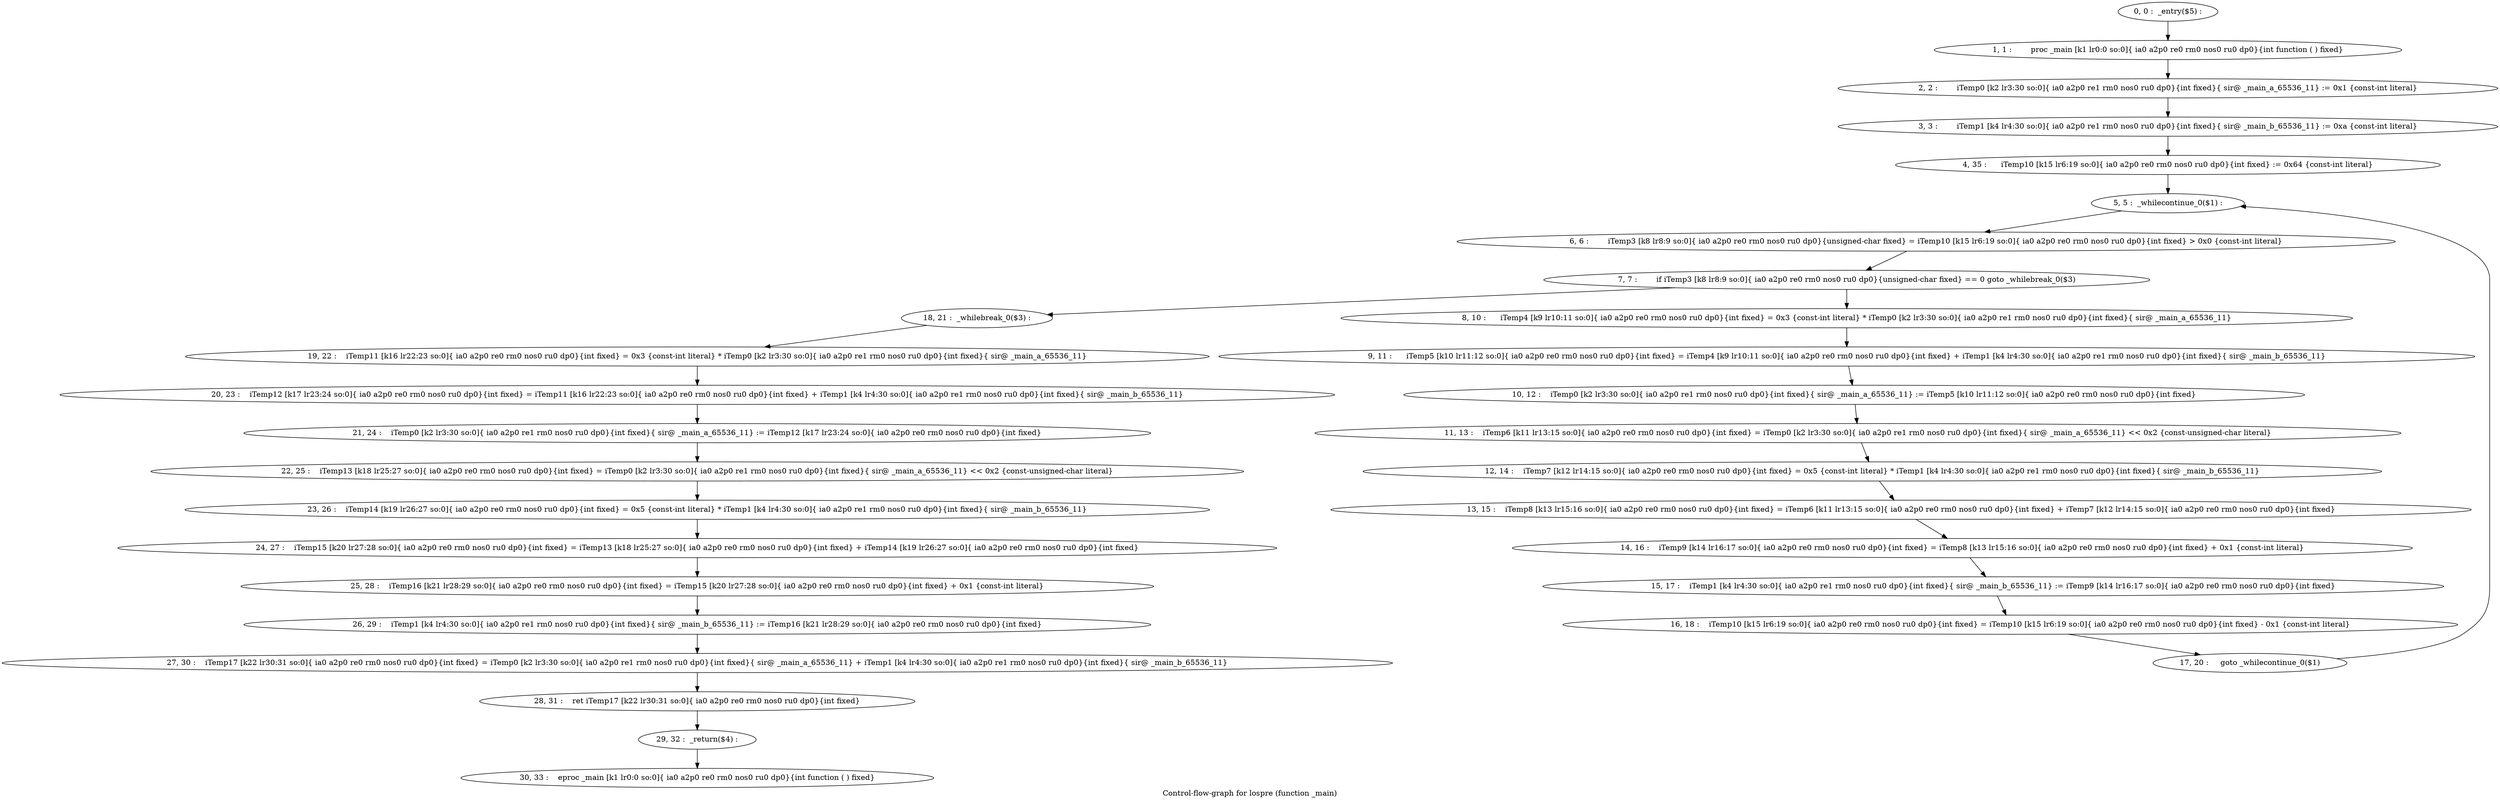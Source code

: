 digraph G {
graph [label="Control-flow-graph for lospre (function _main)"]
0[label="0, 0 :  _entry($5) :"];
1[label="1, 1 : 	proc _main [k1 lr0:0 so:0]{ ia0 a2p0 re0 rm0 nos0 ru0 dp0}{int function ( ) fixed}"];
2[label="2, 2 : 	iTemp0 [k2 lr3:30 so:0]{ ia0 a2p0 re1 rm0 nos0 ru0 dp0}{int fixed}{ sir@ _main_a_65536_11} := 0x1 {const-int literal}"];
3[label="3, 3 : 	iTemp1 [k4 lr4:30 so:0]{ ia0 a2p0 re1 rm0 nos0 ru0 dp0}{int fixed}{ sir@ _main_b_65536_11} := 0xa {const-int literal}"];
4[label="4, 35 : 	iTemp10 [k15 lr6:19 so:0]{ ia0 a2p0 re0 rm0 nos0 ru0 dp0}{int fixed} := 0x64 {const-int literal}"];
5[label="5, 5 :  _whilecontinue_0($1) :"];
6[label="6, 6 : 	iTemp3 [k8 lr8:9 so:0]{ ia0 a2p0 re0 rm0 nos0 ru0 dp0}{unsigned-char fixed} = iTemp10 [k15 lr6:19 so:0]{ ia0 a2p0 re0 rm0 nos0 ru0 dp0}{int fixed} > 0x0 {const-int literal}"];
7[label="7, 7 : 	if iTemp3 [k8 lr8:9 so:0]{ ia0 a2p0 re0 rm0 nos0 ru0 dp0}{unsigned-char fixed} == 0 goto _whilebreak_0($3)"];
8[label="8, 10 : 	iTemp4 [k9 lr10:11 so:0]{ ia0 a2p0 re0 rm0 nos0 ru0 dp0}{int fixed} = 0x3 {const-int literal} * iTemp0 [k2 lr3:30 so:0]{ ia0 a2p0 re1 rm0 nos0 ru0 dp0}{int fixed}{ sir@ _main_a_65536_11}"];
9[label="9, 11 : 	iTemp5 [k10 lr11:12 so:0]{ ia0 a2p0 re0 rm0 nos0 ru0 dp0}{int fixed} = iTemp4 [k9 lr10:11 so:0]{ ia0 a2p0 re0 rm0 nos0 ru0 dp0}{int fixed} + iTemp1 [k4 lr4:30 so:0]{ ia0 a2p0 re1 rm0 nos0 ru0 dp0}{int fixed}{ sir@ _main_b_65536_11}"];
10[label="10, 12 : 	iTemp0 [k2 lr3:30 so:0]{ ia0 a2p0 re1 rm0 nos0 ru0 dp0}{int fixed}{ sir@ _main_a_65536_11} := iTemp5 [k10 lr11:12 so:0]{ ia0 a2p0 re0 rm0 nos0 ru0 dp0}{int fixed}"];
11[label="11, 13 : 	iTemp6 [k11 lr13:15 so:0]{ ia0 a2p0 re0 rm0 nos0 ru0 dp0}{int fixed} = iTemp0 [k2 lr3:30 so:0]{ ia0 a2p0 re1 rm0 nos0 ru0 dp0}{int fixed}{ sir@ _main_a_65536_11} << 0x2 {const-unsigned-char literal}"];
12[label="12, 14 : 	iTemp7 [k12 lr14:15 so:0]{ ia0 a2p0 re0 rm0 nos0 ru0 dp0}{int fixed} = 0x5 {const-int literal} * iTemp1 [k4 lr4:30 so:0]{ ia0 a2p0 re1 rm0 nos0 ru0 dp0}{int fixed}{ sir@ _main_b_65536_11}"];
13[label="13, 15 : 	iTemp8 [k13 lr15:16 so:0]{ ia0 a2p0 re0 rm0 nos0 ru0 dp0}{int fixed} = iTemp6 [k11 lr13:15 so:0]{ ia0 a2p0 re0 rm0 nos0 ru0 dp0}{int fixed} + iTemp7 [k12 lr14:15 so:0]{ ia0 a2p0 re0 rm0 nos0 ru0 dp0}{int fixed}"];
14[label="14, 16 : 	iTemp9 [k14 lr16:17 so:0]{ ia0 a2p0 re0 rm0 nos0 ru0 dp0}{int fixed} = iTemp8 [k13 lr15:16 so:0]{ ia0 a2p0 re0 rm0 nos0 ru0 dp0}{int fixed} + 0x1 {const-int literal}"];
15[label="15, 17 : 	iTemp1 [k4 lr4:30 so:0]{ ia0 a2p0 re1 rm0 nos0 ru0 dp0}{int fixed}{ sir@ _main_b_65536_11} := iTemp9 [k14 lr16:17 so:0]{ ia0 a2p0 re0 rm0 nos0 ru0 dp0}{int fixed}"];
16[label="16, 18 : 	iTemp10 [k15 lr6:19 so:0]{ ia0 a2p0 re0 rm0 nos0 ru0 dp0}{int fixed} = iTemp10 [k15 lr6:19 so:0]{ ia0 a2p0 re0 rm0 nos0 ru0 dp0}{int fixed} - 0x1 {const-int literal}"];
17[label="17, 20 : 	 goto _whilecontinue_0($1)"];
18[label="18, 21 :  _whilebreak_0($3) :"];
19[label="19, 22 : 	iTemp11 [k16 lr22:23 so:0]{ ia0 a2p0 re0 rm0 nos0 ru0 dp0}{int fixed} = 0x3 {const-int literal} * iTemp0 [k2 lr3:30 so:0]{ ia0 a2p0 re1 rm0 nos0 ru0 dp0}{int fixed}{ sir@ _main_a_65536_11}"];
20[label="20, 23 : 	iTemp12 [k17 lr23:24 so:0]{ ia0 a2p0 re0 rm0 nos0 ru0 dp0}{int fixed} = iTemp11 [k16 lr22:23 so:0]{ ia0 a2p0 re0 rm0 nos0 ru0 dp0}{int fixed} + iTemp1 [k4 lr4:30 so:0]{ ia0 a2p0 re1 rm0 nos0 ru0 dp0}{int fixed}{ sir@ _main_b_65536_11}"];
21[label="21, 24 : 	iTemp0 [k2 lr3:30 so:0]{ ia0 a2p0 re1 rm0 nos0 ru0 dp0}{int fixed}{ sir@ _main_a_65536_11} := iTemp12 [k17 lr23:24 so:0]{ ia0 a2p0 re0 rm0 nos0 ru0 dp0}{int fixed}"];
22[label="22, 25 : 	iTemp13 [k18 lr25:27 so:0]{ ia0 a2p0 re0 rm0 nos0 ru0 dp0}{int fixed} = iTemp0 [k2 lr3:30 so:0]{ ia0 a2p0 re1 rm0 nos0 ru0 dp0}{int fixed}{ sir@ _main_a_65536_11} << 0x2 {const-unsigned-char literal}"];
23[label="23, 26 : 	iTemp14 [k19 lr26:27 so:0]{ ia0 a2p0 re0 rm0 nos0 ru0 dp0}{int fixed} = 0x5 {const-int literal} * iTemp1 [k4 lr4:30 so:0]{ ia0 a2p0 re1 rm0 nos0 ru0 dp0}{int fixed}{ sir@ _main_b_65536_11}"];
24[label="24, 27 : 	iTemp15 [k20 lr27:28 so:0]{ ia0 a2p0 re0 rm0 nos0 ru0 dp0}{int fixed} = iTemp13 [k18 lr25:27 so:0]{ ia0 a2p0 re0 rm0 nos0 ru0 dp0}{int fixed} + iTemp14 [k19 lr26:27 so:0]{ ia0 a2p0 re0 rm0 nos0 ru0 dp0}{int fixed}"];
25[label="25, 28 : 	iTemp16 [k21 lr28:29 so:0]{ ia0 a2p0 re0 rm0 nos0 ru0 dp0}{int fixed} = iTemp15 [k20 lr27:28 so:0]{ ia0 a2p0 re0 rm0 nos0 ru0 dp0}{int fixed} + 0x1 {const-int literal}"];
26[label="26, 29 : 	iTemp1 [k4 lr4:30 so:0]{ ia0 a2p0 re1 rm0 nos0 ru0 dp0}{int fixed}{ sir@ _main_b_65536_11} := iTemp16 [k21 lr28:29 so:0]{ ia0 a2p0 re0 rm0 nos0 ru0 dp0}{int fixed}"];
27[label="27, 30 : 	iTemp17 [k22 lr30:31 so:0]{ ia0 a2p0 re0 rm0 nos0 ru0 dp0}{int fixed} = iTemp0 [k2 lr3:30 so:0]{ ia0 a2p0 re1 rm0 nos0 ru0 dp0}{int fixed}{ sir@ _main_a_65536_11} + iTemp1 [k4 lr4:30 so:0]{ ia0 a2p0 re1 rm0 nos0 ru0 dp0}{int fixed}{ sir@ _main_b_65536_11}"];
28[label="28, 31 : 	ret iTemp17 [k22 lr30:31 so:0]{ ia0 a2p0 re0 rm0 nos0 ru0 dp0}{int fixed}"];
29[label="29, 32 :  _return($4) :"];
30[label="30, 33 : 	eproc _main [k1 lr0:0 so:0]{ ia0 a2p0 re0 rm0 nos0 ru0 dp0}{int function ( ) fixed}"];
0->1 ;
1->2 ;
2->3 ;
3->4 ;
4->5 ;
5->6 ;
6->7 ;
7->8 ;
7->18 ;
8->9 ;
9->10 ;
10->11 ;
11->12 ;
12->13 ;
13->14 ;
14->15 ;
15->16 ;
16->17 ;
17->5 ;
18->19 ;
19->20 ;
20->21 ;
21->22 ;
22->23 ;
23->24 ;
24->25 ;
25->26 ;
26->27 ;
27->28 ;
28->29 ;
29->30 ;
}
